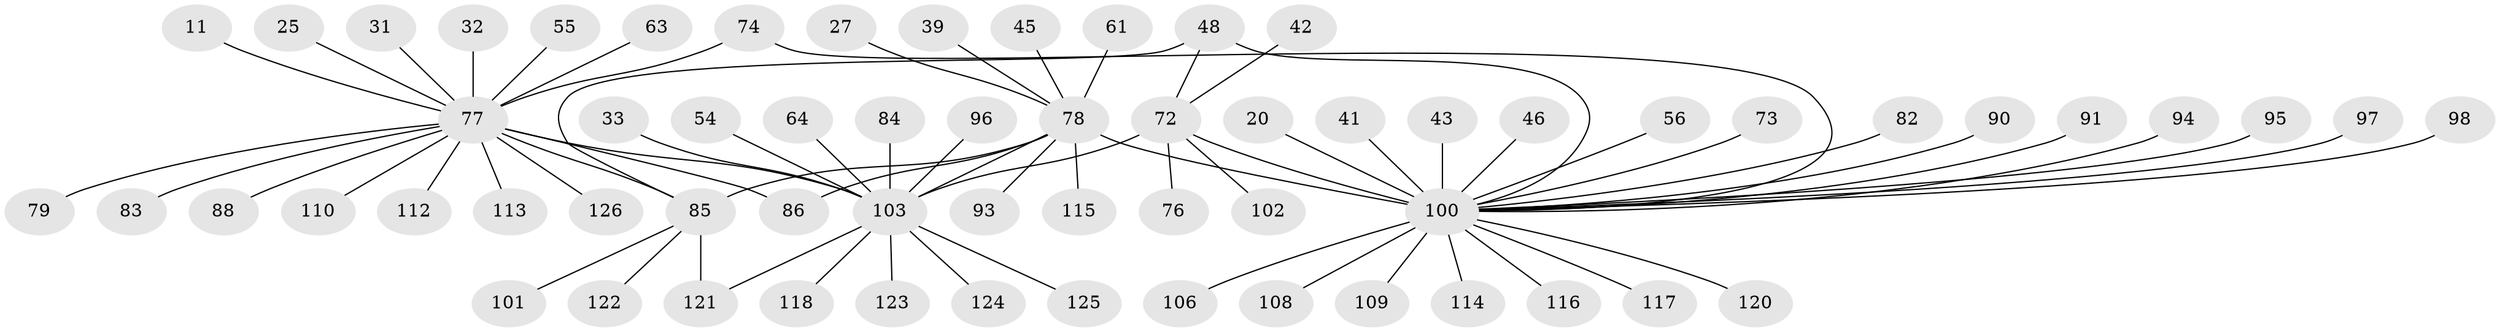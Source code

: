 // original degree distribution, {10: 0.015873015873015872, 19: 0.007936507936507936, 9: 0.007936507936507936, 2: 0.2619047619047619, 14: 0.007936507936507936, 7: 0.015873015873015872, 4: 0.06349206349206349, 6: 0.023809523809523808, 1: 0.5, 3: 0.07936507936507936, 8: 0.007936507936507936, 5: 0.007936507936507936}
// Generated by graph-tools (version 1.1) at 2025/47/03/09/25 04:47:41]
// undirected, 63 vertices, 69 edges
graph export_dot {
graph [start="1"]
  node [color=gray90,style=filled];
  11;
  20;
  25;
  27;
  31;
  32;
  33;
  39;
  41;
  42;
  43 [super="+4"];
  45;
  46;
  48 [super="+47"];
  54 [super="+37"];
  55;
  56;
  61;
  63;
  64;
  72 [super="+1"];
  73;
  74;
  76;
  77 [super="+65+21"];
  78 [super="+57+62"];
  79;
  82;
  83 [super="+34+38"];
  84 [super="+24"];
  85 [super="+8+18"];
  86 [super="+16"];
  88;
  90 [super="+26+60"];
  91;
  93;
  94;
  95;
  96;
  97 [super="+59"];
  98;
  100 [super="+81+89"];
  101 [super="+40"];
  102;
  103 [super="+36+2"];
  106 [super="+15+28"];
  108;
  109;
  110 [super="+35"];
  112 [super="+99"];
  113 [super="+58"];
  114 [super="+80+111"];
  115;
  116;
  117;
  118;
  120;
  121 [super="+92"];
  122;
  123;
  124 [super="+105"];
  125 [super="+119"];
  126 [super="+30"];
  11 -- 77;
  20 -- 100;
  25 -- 77;
  27 -- 78;
  31 -- 77;
  32 -- 77;
  33 -- 103;
  39 -- 78;
  41 -- 100;
  42 -- 72;
  43 -- 100;
  45 -- 78;
  46 -- 100;
  48 -- 85 [weight=2];
  48 -- 72;
  48 -- 100;
  54 -- 103;
  55 -- 77;
  56 -- 100;
  61 -- 78;
  63 -- 77;
  64 -- 103;
  72 -- 76;
  72 -- 102;
  72 -- 103 [weight=2];
  72 -- 100 [weight=5];
  73 -- 100;
  74 -- 77;
  74 -- 100;
  77 -- 86;
  77 -- 79;
  77 -- 83;
  77 -- 85;
  77 -- 88;
  77 -- 126;
  77 -- 110;
  77 -- 103 [weight=3];
  77 -- 113;
  77 -- 112;
  78 -- 85 [weight=2];
  78 -- 103 [weight=4];
  78 -- 115;
  78 -- 93;
  78 -- 86;
  78 -- 100 [weight=6];
  82 -- 100;
  84 -- 103;
  85 -- 122;
  85 -- 101;
  85 -- 121;
  90 -- 100;
  91 -- 100;
  94 -- 100;
  95 -- 100;
  96 -- 103;
  97 -- 100;
  98 -- 100;
  100 -- 106;
  100 -- 109;
  100 -- 116;
  100 -- 108;
  100 -- 114;
  100 -- 117;
  100 -- 120;
  103 -- 118;
  103 -- 121;
  103 -- 123;
  103 -- 124;
  103 -- 125;
}
